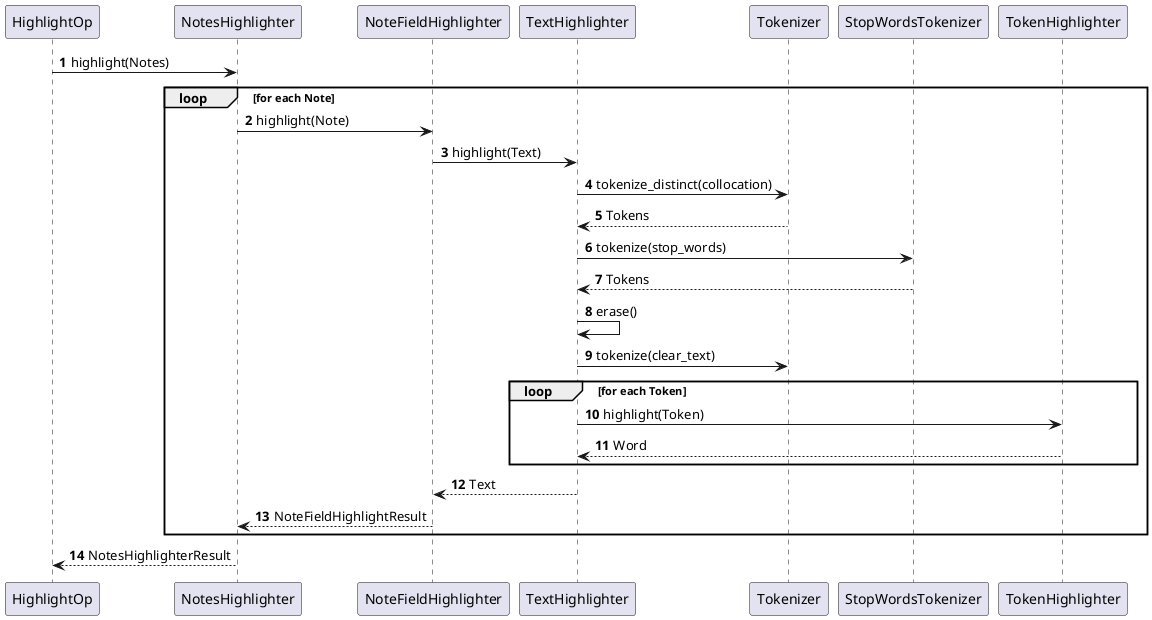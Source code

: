 @startuml
'https://plantuml.com/sequence-diagram

autonumber
HighlightOp -> NotesHighlighter: highlight(Notes)
    loop for each Note
        NotesHighlighter -> NoteFieldHighlighter: highlight(Note)
            NoteFieldHighlighter -> TextHighlighter: highlight(Text)
                TextHighlighter -> Tokenizer: tokenize_distinct(collocation)
                TextHighlighter <-- Tokenizer: Tokens
                TextHighlighter -> StopWordsTokenizer: tokenize(stop_words)
                TextHighlighter <-- StopWordsTokenizer: Tokens
                TextHighlighter -> TextHighlighter: erase()
                TextHighlighter -> Tokenizer: tokenize(clear_text)
                loop for each Token
                    TextHighlighter -> TokenHighlighter: highlight(Token)
                    TextHighlighter <-- TokenHighlighter: Word
                end
            NoteFieldHighlighter <-- TextHighlighter: Text
        NotesHighlighter <-- NoteFieldHighlighter: NoteFieldHighlightResult
    end
HighlightOp <-- NotesHighlighter: NotesHighlighterResult

@enduml